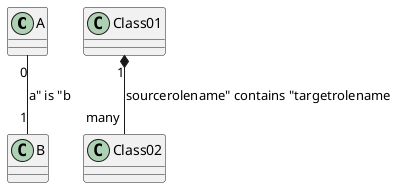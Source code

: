 {
  "sha1": "njszc3sycy56e4kv9d883av1m1e5ybr",
  "insertion": {
    "when": "2024-06-04T17:28:38.742Z",
    "user": "plantuml@gmail.com"
  }
}
@startuml
A "0" -- "1" B : "a" is "b"
Class01 "1" *-- "many" Class02 : "sourcerolename" contains "targetrolename"
@enduml
